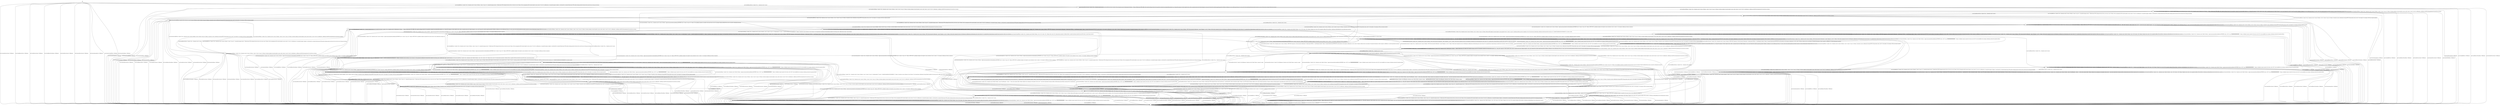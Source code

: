 digraph g {

	s0 [shape="circle" label="s0"];
	s1 [shape="circle" label="s1"];
	s2 [shape="circle" label="s2"];
	s3 [shape="circle" label="s3"];
	s4 [shape="circle" label="s4"];
	s5 [shape="circle" label="s5"];
	s6 [shape="circle" label="s6"];
	s7 [shape="circle" label="s7"];
	s8 [shape="circle" label="s8"];
	s9 [shape="circle" label="s9"];
	s10 [shape="circle" label="s10"];
	s11 [shape="circle" label="s11"];
	s12 [shape="circle" label="s12"];
	s13 [shape="circle" label="s13"];
	s14 [shape="circle" label="s14"];
	s15 [shape="circle" label="s15"];
	s16 [shape="circle" label="s16"];
	s17 [shape="circle" label="s17"];
	s18 [shape="circle" label="s18"];
	s19 [shape="circle" label="s19"];
	s20 [shape="circle" label="s20"];
	s21 [shape="circle" label="s21"];
	s22 [shape="circle" label="s22"];
	s23 [shape="circle" label="s23"];
	s24 [shape="circle" label="s24"];
	s25 [shape="circle" label="s25"];
	s26 [shape="circle" label="s26"];
	s27 [shape="circle" label="s27"];
	s28 [shape="circle" label="s28"];
	s29 [shape="circle" label="s29"];
	s30 [shape="circle" label="s30"];
	s31 [shape="circle" label="s31"];
	s32 [shape="circle" label="s32"];
	s33 [shape="circle" label="s33"];
	s34 [shape="circle" label="s34"];
	s0 -> s1 [label="user1|remote|DeviceControl / NoElement"];
	s0 -> s2 [label="user1|local|AddDevice / Symbol: CLS_0. Operation result: Success. Evidence: 'status':0,'msg':'ok''; '/group/dev/manage status:0'; 'Bidirectional UDP exchange between device_0 and user1_local'. Reason: Device management API returned explicit success status (0) with 'ok' confirmation at '/group/dev/manage' endpoint, corroborated by sustained bidirectional UDP packet exchange pattern between device and local user during provisioning."];
	s0 -> s1 [label="user1|local|RemoveDevice / NoElement"];
	s0 -> s1 [label="user1|local|DeviceControl / NoElement"];
	s0 -> s4 [label="user1|local|InviteToHome / Symbol: CLS_0. Operation result: Success. Evidence: 'status':0,'error':0,'msg':'ok'. Reason: Invitation endpoint returned explicit success codes (status:0, error:0) with 'ok' confirmation, confirming valid QR code generation for local device invitation."];
	s0 -> s1 [label="user1|local|RemoveFromHome / NoElement"];
	s0 -> s1 [label="user2|local|DeviceControl / NoElement"];
	s0 -> s1 [label="user2|remote|DeviceControl / NoElement"];
	s0 -> s1 [label="user2|remote|AcceptInvite / NoElement"];
	s0 -> s1 [label="user2|remote|ScanQRCode / NoElement"];
	s0 -> s1 [label="user2|remote|QuitHome / NoElement"];
	s1 -> s1 [label="user1|remote|DeviceControl / NoElement"];
	s1 -> s1 [label="user1|local|AddDevice / NoElement"];
	s1 -> s1 [label="user1|local|RemoveDevice / NoElement"];
	s1 -> s1 [label="user1|local|DeviceControl / NoElement"];
	s1 -> s1 [label="user1|local|InviteToHome / NoElement"];
	s1 -> s1 [label="user1|local|RemoveFromHome / NoElement"];
	s1 -> s1 [label="user2|local|DeviceControl / NoElement"];
	s1 -> s1 [label="user2|remote|DeviceControl / NoElement"];
	s1 -> s1 [label="user2|remote|AcceptInvite / NoElement"];
	s1 -> s1 [label="user2|remote|ScanQRCode / NoElement"];
	s1 -> s1 [label="user2|remote|QuitHome / NoElement"];
	s2 -> s2 [label="user1|remote|DeviceControl / Symbol: CLS_-1. Operation result: Success."];
	s2 -> s1 [label="user1|local|AddDevice / NoElement"];
	s2 -> s0 [label="user1|local|RemoveDevice / Symbol: CLS_-1. Operation result: Success."];
	s2 -> s2 [label="user1|local|DeviceControl / Symbol: CLS_0. Operation result: Undetermined. Evidence: ''. Reason: Bidirectional UDP traffic with 2-packet exchange observed, but payloads contained non-interpretable patterns (e.g., 'Abs_LenX' sequences) without explicit status codes or operation keywords. Header fragment 'user1_local' detected but lacked supporting payload validation. Ambiguous source addressing (device_0 vs user1_local) and encoded payloads prevented conclusive outcome determination despite bidirectional pattern."];
	s2 -> s3 [label="user1|local|InviteToHome / Symbol: CLS_0. Operation result: Success. Evidence: 'status':0,'error':0,'msg':'ok'. Reason: Invitation endpoint returned explicit success codes (status:0, error:0) with 'ok' confirmation, confirming valid QR code generation for local device invitation."];
	s2 -> s1 [label="user1|local|RemoveFromHome / NoElement"];
	s2 -> s1 [label="user2|local|DeviceControl / NoElement"];
	s2 -> s1 [label="user2|remote|DeviceControl / NoElement"];
	s2 -> s1 [label="user2|remote|AcceptInvite / NoElement"];
	s2 -> s1 [label="user2|remote|ScanQRCode / NoElement"];
	s2 -> s1 [label="user2|remote|QuitHome / NoElement"];
	s3 -> s3 [label="user1|remote|DeviceControl / Symbol: CLS_-1. Operation result: Success."];
	s3 -> s1 [label="user1|local|AddDevice / NoElement"];
	s3 -> s4 [label="user1|local|RemoveDevice / Symbol: CLS_-1. Operation result: Success."];
	s3 -> s3 [label="user1|local|DeviceControl / Symbol: CLS_0. Operation result: Undetermined. Evidence: ''. Reason: Bidirectional UDP traffic with 2-packet exchange observed, but payloads contained non-interpretable patterns (e.g., 'Abs_LenX' sequences) without explicit status codes or operation keywords. Header fragment 'user1_local' detected but lacked supporting payload validation. Ambiguous source addressing (device_0 vs user1_local) and encoded payloads prevented conclusive outcome determination despite bidirectional pattern."];
	s3 -> s3 [label="user1|local|InviteToHome / Symbol: CLS_0. Operation result: Success. Evidence: 'status':0,'error':0,'msg':'ok'. Reason: Invitation endpoint returned explicit success codes (status:0, error:0) with 'ok' confirmation, confirming valid QR code generation for local device invitation."];
	s3 -> s1 [label="user1|local|RemoveFromHome / NoElement"];
	s3 -> s1 [label="user2|local|DeviceControl / NoElement"];
	s3 -> s1 [label="user2|remote|DeviceControl / NoElement"];
	s3 -> s1 [label="user2|remote|AcceptInvite / NoElement"];
	s3 -> s5 [label="user2|remote|ScanQRCode / Symbol: CLS_0. Operation result: Success. Evidence: 'error':0,'status':0,'msg':'ok'. Reason: Consistent success confirmation through HTTP 200-equivalent status code (0) with explicit 'ok' message in QR scan response payload."];
	s3 -> s1 [label="user2|remote|QuitHome / NoElement"];
	s4 -> s1 [label="user1|remote|DeviceControl / NoElement"];
	s4 -> s3 [label="user1|local|AddDevice / Symbol: CLS_0. Operation result: Success. Evidence: 'status':0,'msg':'ok''; '/group/dev/manage status:0'; 'Bidirectional UDP exchange between device_0 and user1_local'. Reason: Device management API returned explicit success status (0) with 'ok' confirmation at '/group/dev/manage' endpoint, corroborated by sustained bidirectional UDP packet exchange pattern between device and local user during provisioning."];
	s4 -> s1 [label="user1|local|RemoveDevice / NoElement"];
	s4 -> s1 [label="user1|local|DeviceControl / NoElement"];
	s4 -> s4 [label="user1|local|InviteToHome / Symbol: CLS_0. Operation result: Success. Evidence: 'status':0,'error':0,'msg':'ok'. Reason: Invitation endpoint returned explicit success codes (status:0, error:0) with 'ok' confirmation, confirming valid QR code generation for local device invitation."];
	s4 -> s1 [label="user1|local|RemoveFromHome / NoElement"];
	s4 -> s1 [label="user2|local|DeviceControl / NoElement"];
	s4 -> s1 [label="user2|remote|DeviceControl / NoElement"];
	s4 -> s1 [label="user2|remote|AcceptInvite / NoElement"];
	s4 -> s10 [label="user2|remote|ScanQRCode / Symbol: CLS_0. Operation result: Success. Evidence: 'error':0,'status':0,'msg':'ok'. Reason: Consistent success confirmation through HTTP 200-equivalent status code (0) with explicit 'ok' message in QR scan response payload."];
	s4 -> s1 [label="user2|remote|QuitHome / NoElement"];
	s5 -> s5 [label="user1|remote|DeviceControl / Symbol: CLS_-1. Operation result: Success."];
	s5 -> s1 [label="user1|local|AddDevice / NoElement"];
	s5 -> s10 [label="user1|local|RemoveDevice / Symbol: CLS_-1. Operation result: Success."];
	s5 -> s5 [label="user1|local|DeviceControl / Symbol: CLS_0. Operation result: Undetermined. Evidence: ''. Reason: Bidirectional UDP traffic with 2-packet exchange observed, but payloads contained non-interpretable patterns (e.g., 'Abs_LenX' sequences) without explicit status codes or operation keywords. Header fragment 'user1_local' detected but lacked supporting payload validation. Ambiguous source addressing (device_0 vs user1_local) and encoded payloads prevented conclusive outcome determination despite bidirectional pattern."];
	s5 -> s34 [label="user1|local|InviteToHome / Symbol: CLS_0. Operation result: Success. Evidence: 'status':0,'error':0,'msg':'ok'. Reason: Invitation endpoint returned explicit success codes (status:0, error:0) with 'ok' confirmation, confirming valid QR code generation for local device invitation."];
	s5 -> s1 [label="user1|local|RemoveFromHome / NoElement"];
	s5 -> s1 [label="user2|local|DeviceControl / NoElement"];
	s5 -> s1 [label="user2|remote|DeviceControl / NoElement"];
	s5 -> s6 [label="user2|remote|AcceptInvite / Symbol: CLS_0. Operation result: Success. Evidence: '/appsync/group/member/invited/joinfamily|||||FPSPER{'error':0,'status':0,'msg':'ok'}'. Reason: HTTP POST to joinfamily endpoint with explicit success indicators (error:0, status:0, 'ok' message) confirming invitation acceptance."];
	s5 -> s5 [label="user2|remote|ScanQRCode / Symbol: CLS_0. Operation result: Success. Evidence: 'error':0,'status':0,'msg':'ok'. Reason: Consistent success confirmation through HTTP 200-equivalent status code (0) with explicit 'ok' message in QR scan response payload."];
	s5 -> s1 [label="user2|remote|QuitHome / NoElement"];
	s6 -> s6 [label="user1|remote|DeviceControl / Symbol: CLS_-1. Operation result: Success."];
	s6 -> s1 [label="user1|local|AddDevice / NoElement"];
	s6 -> s8 [label="user1|local|RemoveDevice / Symbol: CLS_-1. Operation result: Success."];
	s6 -> s6 [label="user1|local|DeviceControl / Symbol: CLS_0. Operation result: Undetermined. Evidence: ''. Reason: Bidirectional UDP traffic with 2-packet exchange observed, but payloads contained non-interpretable patterns (e.g., 'Abs_LenX' sequences) without explicit status codes or operation keywords. Header fragment 'user1_local' detected but lacked supporting payload validation. Ambiguous source addressing (device_0 vs user1_local) and encoded payloads prevented conclusive outcome determination despite bidirectional pattern."];
	s6 -> s7 [label="user1|local|InviteToHome / Symbol: CLS_1. Operation result: Success. Evidence: 'error':0,'status':0,'msg':'ok'; 'familymember':[{'userid':'112dae9018cdebd9cc0614003ebfd219'}'. Reason: Consistent success indicators (error:0/status:0) with operational confirmation through family member list showing user2's added status (type:1) post-invitation."];
	s6 -> s14 [label="user1|local|RemoveFromHome / Symbol: CLS_0. Operation result: Success. Evidence: 'error':0,'status':0,'msg':'ok'. Reason: Removal API endpoint returned explicit success payload (error:0, status:0, msg:'ok') confirming deletion protocol compliance. Note: Post-execution membership verification detected persistent target user (112dae9018cdebd9cc0614003ebfd219) in system records."];
	s6 -> s6 [label="user2|local|DeviceControl / Symbol: CLS_0. Operation result: Success. Evidence: 'HTTP POST responses to /device/control/v2/sdkcontrol'; 'bidirectional UDP flow'; 'event:Response header'. Reason: Sustained bidirectional HTTP/UDP control patterns with response confirmation (no error codes). Minority evidence shows one instance of command termination without response, insufficient to override operational continuity."];
	s6 -> s6 [label="user2|remote|DeviceControl / Symbol: CLS_1. Operation result: Success. Evidence: 'POST /device/control/v2/sdkcontrol'; 'name':'Response'; 'pwr:0/1'. Reason: Valid control command structure with Response confirmation and alternating power state values (0/1) in payload data, demonstrating successful state transitions without error indicators."];
	s6 -> s1 [label="user2|remote|AcceptInvite / NoElement"];
	s6 -> s6 [label="user2|remote|ScanQRCode / Symbol: CLS_1. Operation result: Failed. Evidence: 'error':-2010,'status':-2010. Reason: Negative error code -2010 in payload confirms QR scan failure, indicating invalid/malformed code authentication rejection."];
	s6 -> s20 [label="user2|remote|QuitHome / Symbol: CLS_1. Operation result: Success. Evidence: '/appsync/group/member/quitfamily|||||FPSPER{'error':0,'status':0,'msg':'ok'}'. Reason: Core quitfamily operation succeeded with status:0/error:0 and 'ok' message, though unrelated device errors occurred in subsequent processes."];
	s7 -> s7 [label="user1|remote|DeviceControl / Symbol: CLS_-1. Operation result: Success."];
	s7 -> s1 [label="user1|local|AddDevice / NoElement"];
	s7 -> s9 [label="user1|local|RemoveDevice / Symbol: CLS_-1. Operation result: Success."];
	s7 -> s7 [label="user1|local|DeviceControl / Symbol: CLS_0. Operation result: Undetermined. Evidence: ''. Reason: Bidirectional UDP traffic with 2-packet exchange observed, but payloads contained non-interpretable patterns (e.g., 'Abs_LenX' sequences) without explicit status codes or operation keywords. Header fragment 'user1_local' detected but lacked supporting payload validation. Ambiguous source addressing (device_0 vs user1_local) and encoded payloads prevented conclusive outcome determination despite bidirectional pattern."];
	s7 -> s7 [label="user1|local|InviteToHome / Symbol: CLS_1. Operation result: Success. Evidence: 'error':0,'status':0,'msg':'ok'; 'familymember':[{'userid':'112dae9018cdebd9cc0614003ebfd219'}'. Reason: Consistent success indicators (error:0/status:0) with operational confirmation through family member list showing user2's added status (type:1) post-invitation."];
	s7 -> s13 [label="user1|local|RemoveFromHome / Symbol: CLS_0. Operation result: Success. Evidence: 'error':0,'status':0,'msg':'ok'. Reason: Removal API endpoint returned explicit success payload (error:0, status:0, msg:'ok') confirming deletion protocol compliance. Note: Post-execution membership verification detected persistent target user (112dae9018cdebd9cc0614003ebfd219) in system records."];
	s7 -> s7 [label="user2|local|DeviceControl / Symbol: CLS_0. Operation result: Success. Evidence: 'HTTP POST responses to /device/control/v2/sdkcontrol'; 'bidirectional UDP flow'; 'event:Response header'. Reason: Sustained bidirectional HTTP/UDP control patterns with response confirmation (no error codes). Minority evidence shows one instance of command termination without response, insufficient to override operational continuity."];
	s7 -> s7 [label="user2|remote|DeviceControl / Symbol: CLS_1. Operation result: Success. Evidence: 'POST /device/control/v2/sdkcontrol'; 'name':'Response'; 'pwr:0/1'. Reason: Valid control command structure with Response confirmation and alternating power state values (0/1) in payload data, demonstrating successful state transitions without error indicators."];
	s7 -> s1 [label="user2|remote|AcceptInvite / NoElement"];
	s7 -> s7 [label="user2|remote|ScanQRCode / Symbol: CLS_2. Operation result: Failed. Evidence: 'error':-2011,'status':-2011. Reason: Error code -2011 demonstrates parameter validation failure, typically indicating expired/overused QR codes in smart home protocols."];
	s7 -> s3 [label="user2|remote|QuitHome / Symbol: CLS_1. Operation result: Success. Evidence: '/appsync/group/member/quitfamily|||||FPSPER{'error':0,'status':0,'msg':'ok'}'. Reason: Core quitfamily operation succeeded with status:0/error:0 and 'ok' message, though unrelated device errors occurred in subsequent processes."];
	s8 -> s1 [label="user1|remote|DeviceControl / NoElement"];
	s8 -> s6 [label="user1|local|AddDevice / Symbol: CLS_0. Operation result: Success. Evidence: 'status':0,'msg':'ok''; '/group/dev/manage status:0'; 'Bidirectional UDP exchange between device_0 and user1_local'. Reason: Device management API returned explicit success status (0) with 'ok' confirmation at '/group/dev/manage' endpoint, corroborated by sustained bidirectional UDP packet exchange pattern between device and local user during provisioning."];
	s8 -> s1 [label="user1|local|RemoveDevice / NoElement"];
	s8 -> s1 [label="user1|local|DeviceControl / NoElement"];
	s8 -> s9 [label="user1|local|InviteToHome / Symbol: CLS_1. Operation result: Success. Evidence: 'error':0,'status':0,'msg':'ok'; 'familymember':[{'userid':'112dae9018cdebd9cc0614003ebfd219'}'. Reason: Consistent success indicators (error:0/status:0) with operational confirmation through family member list showing user2's added status (type:1) post-invitation."];
	s8 -> s16 [label="user1|local|RemoveFromHome / Symbol: CLS_0. Operation result: Success. Evidence: 'error':0,'status':0,'msg':'ok'. Reason: Removal API endpoint returned explicit success payload (error:0, status:0, msg:'ok') confirming deletion protocol compliance. Note: Post-execution membership verification detected persistent target user (112dae9018cdebd9cc0614003ebfd219) in system records."];
	s8 -> s1 [label="user2|local|DeviceControl / NoElement"];
	s8 -> s1 [label="user2|remote|DeviceControl / NoElement"];
	s8 -> s1 [label="user2|remote|AcceptInvite / NoElement"];
	s8 -> s8 [label="user2|remote|ScanQRCode / Symbol: CLS_1. Operation result: Failed. Evidence: 'error':-2010,'status':-2010. Reason: Negative error code -2010 in payload confirms QR scan failure, indicating invalid/malformed code authentication rejection."];
	s8 -> s25 [label="user2|remote|QuitHome / Symbol: CLS_0. Operation result: Success. Evidence: '/appsync/group/member/quitfamily|||||FPSPER{'error':0,'status':0,'msg':'ok'}'. Reason: HTTP POST to quitfamily endpoint responded with status:0/error:0 and confirmation message 'ok'."];
	s9 -> s1 [label="user1|remote|DeviceControl / NoElement"];
	s9 -> s7 [label="user1|local|AddDevice / Symbol: CLS_0. Operation result: Success. Evidence: 'status':0,'msg':'ok''; '/group/dev/manage status:0'; 'Bidirectional UDP exchange between device_0 and user1_local'. Reason: Device management API returned explicit success status (0) with 'ok' confirmation at '/group/dev/manage' endpoint, corroborated by sustained bidirectional UDP packet exchange pattern between device and local user during provisioning."];
	s9 -> s1 [label="user1|local|RemoveDevice / NoElement"];
	s9 -> s1 [label="user1|local|DeviceControl / NoElement"];
	s9 -> s9 [label="user1|local|InviteToHome / Symbol: CLS_1. Operation result: Success. Evidence: 'error':0,'status':0,'msg':'ok'; 'familymember':[{'userid':'112dae9018cdebd9cc0614003ebfd219'}'. Reason: Consistent success indicators (error:0/status:0) with operational confirmation through family member list showing user2's added status (type:1) post-invitation."];
	s9 -> s11 [label="user1|local|RemoveFromHome / Symbol: CLS_0. Operation result: Success. Evidence: 'error':0,'status':0,'msg':'ok'. Reason: Removal API endpoint returned explicit success payload (error:0, status:0, msg:'ok') confirming deletion protocol compliance. Note: Post-execution membership verification detected persistent target user (112dae9018cdebd9cc0614003ebfd219) in system records."];
	s9 -> s1 [label="user2|local|DeviceControl / NoElement"];
	s9 -> s1 [label="user2|remote|DeviceControl / NoElement"];
	s9 -> s1 [label="user2|remote|AcceptInvite / NoElement"];
	s9 -> s9 [label="user2|remote|ScanQRCode / Symbol: CLS_2. Operation result: Failed. Evidence: 'error':-2011,'status':-2011. Reason: Error code -2011 demonstrates parameter validation failure, typically indicating expired/overused QR codes in smart home protocols."];
	s9 -> s4 [label="user2|remote|QuitHome / Symbol: CLS_0. Operation result: Success. Evidence: '/appsync/group/member/quitfamily|||||FPSPER{'error':0,'status':0,'msg':'ok'}'. Reason: HTTP POST to quitfamily endpoint responded with status:0/error:0 and confirmation message 'ok'."];
	s10 -> s1 [label="user1|remote|DeviceControl / NoElement"];
	s10 -> s5 [label="user1|local|AddDevice / Symbol: CLS_0. Operation result: Success. Evidence: 'status':0,'msg':'ok''; '/group/dev/manage status:0'; 'Bidirectional UDP exchange between device_0 and user1_local'. Reason: Device management API returned explicit success status (0) with 'ok' confirmation at '/group/dev/manage' endpoint, corroborated by sustained bidirectional UDP packet exchange pattern between device and local user during provisioning."];
	s10 -> s1 [label="user1|local|RemoveDevice / NoElement"];
	s10 -> s1 [label="user1|local|DeviceControl / NoElement"];
	s10 -> s33 [label="user1|local|InviteToHome / Symbol: CLS_0. Operation result: Success. Evidence: 'status':0,'error':0,'msg':'ok'. Reason: Invitation endpoint returned explicit success codes (status:0, error:0) with 'ok' confirmation, confirming valid QR code generation for local device invitation."];
	s10 -> s1 [label="user1|local|RemoveFromHome / NoElement"];
	s10 -> s1 [label="user2|local|DeviceControl / NoElement"];
	s10 -> s1 [label="user2|remote|DeviceControl / NoElement"];
	s10 -> s8 [label="user2|remote|AcceptInvite / Symbol: CLS_0. Operation result: Success. Evidence: '/appsync/group/member/invited/joinfamily|||||FPSPER{'error':0,'status':0,'msg':'ok'}'. Reason: HTTP POST to joinfamily endpoint with explicit success indicators (error:0, status:0, 'ok' message) confirming invitation acceptance."];
	s10 -> s10 [label="user2|remote|ScanQRCode / Symbol: CLS_0. Operation result: Success. Evidence: 'error':0,'status':0,'msg':'ok'. Reason: Consistent success confirmation through HTTP 200-equivalent status code (0) with explicit 'ok' message in QR scan response payload."];
	s10 -> s1 [label="user2|remote|QuitHome / NoElement"];
	s11 -> s1 [label="user1|remote|DeviceControl / NoElement"];
	s11 -> s12 [label="user1|local|AddDevice / Symbol: CLS_0. Operation result: Success. Evidence: 'status':0,'msg':'ok''; '/group/dev/manage status:0'; 'Bidirectional UDP exchange between device_0 and user1_local'. Reason: Device management API returned explicit success status (0) with 'ok' confirmation at '/group/dev/manage' endpoint, corroborated by sustained bidirectional UDP packet exchange pattern between device and local user during provisioning."];
	s11 -> s1 [label="user1|local|RemoveDevice / NoElement"];
	s11 -> s1 [label="user1|local|DeviceControl / NoElement"];
	s11 -> s11 [label="user1|local|InviteToHome / Symbol: CLS_0. Operation result: Success. Evidence: 'status':0,'error':0,'msg':'ok'. Reason: Invitation endpoint returned explicit success codes (status:0, error:0) with 'ok' confirmation, confirming valid QR code generation for local device invitation."];
	s11 -> s1 [label="user1|local|RemoveFromHome / NoElement"];
	s11 -> s1 [label="user2|local|DeviceControl / NoElement"];
	s11 -> s1 [label="user2|remote|DeviceControl / NoElement"];
	s11 -> s1 [label="user2|remote|AcceptInvite / NoElement"];
	s11 -> s19 [label="user2|remote|ScanQRCode / Symbol: CLS_0. Operation result: Success. Evidence: 'error':0,'status':0,'msg':'ok'. Reason: Consistent success confirmation through HTTP 200-equivalent status code (0) with explicit 'ok' message in QR scan response payload."];
	s11 -> s11 [label="user2|remote|QuitHome / Symbol: CLS_5. Operation result: Failed. Evidence: '/appsync/group/member/quitfamily|||||FPSPER{'status':-30107,'msg':'������������'}'. Reason: Quitfamily request rejected with status code -30107 and unreadable error message, indicating system-level operation failure."];
	s12 -> s12 [label="user1|remote|DeviceControl / Symbol: CLS_-1. Operation result: Success."];
	s12 -> s1 [label="user1|local|AddDevice / NoElement"];
	s12 -> s11 [label="user1|local|RemoveDevice / Symbol: CLS_-1. Operation result: Success."];
	s12 -> s12 [label="user1|local|DeviceControl / Symbol: CLS_0. Operation result: Undetermined. Evidence: ''. Reason: Bidirectional UDP traffic with 2-packet exchange observed, but payloads contained non-interpretable patterns (e.g., 'Abs_LenX' sequences) without explicit status codes or operation keywords. Header fragment 'user1_local' detected but lacked supporting payload validation. Ambiguous source addressing (device_0 vs user1_local) and encoded payloads prevented conclusive outcome determination despite bidirectional pattern."];
	s12 -> s12 [label="user1|local|InviteToHome / Symbol: CLS_0. Operation result: Success. Evidence: 'status':0,'error':0,'msg':'ok'. Reason: Invitation endpoint returned explicit success codes (status:0, error:0) with 'ok' confirmation, confirming valid QR code generation for local device invitation."];
	s12 -> s1 [label="user1|local|RemoveFromHome / NoElement"];
	s12 -> s1 [label="user2|local|DeviceControl / NoElement"];
	s12 -> s1 [label="user2|remote|DeviceControl / NoElement"];
	s12 -> s1 [label="user2|remote|AcceptInvite / NoElement"];
	s12 -> s17 [label="user2|remote|ScanQRCode / Symbol: CLS_0. Operation result: Success. Evidence: 'error':0,'status':0,'msg':'ok'. Reason: Consistent success confirmation through HTTP 200-equivalent status code (0) with explicit 'ok' message in QR scan response payload."];
	s12 -> s12 [label="user2|remote|QuitHome / Symbol: CLS_5. Operation result: Failed. Evidence: '/appsync/group/member/quitfamily|||||FPSPER{'status':-30107,'msg':'������������'}'. Reason: Quitfamily request rejected with status code -30107 and unreadable error message, indicating system-level operation failure."];
	s13 -> s13 [label="user1|remote|DeviceControl / Symbol: CLS_-1. Operation result: Success."];
	s13 -> s1 [label="user1|local|AddDevice / NoElement"];
	s13 -> s26 [label="user1|local|RemoveDevice / Symbol: CLS_-1. Operation result: Success."];
	s13 -> s13 [label="user1|local|DeviceControl / Symbol: CLS_0. Operation result: Undetermined. Evidence: ''. Reason: Bidirectional UDP traffic with 2-packet exchange observed, but payloads contained non-interpretable patterns (e.g., 'Abs_LenX' sequences) without explicit status codes or operation keywords. Header fragment 'user1_local' detected but lacked supporting payload validation. Ambiguous source addressing (device_0 vs user1_local) and encoded payloads prevented conclusive outcome determination despite bidirectional pattern."];
	s13 -> s13 [label="user1|local|InviteToHome / Symbol: CLS_0. Operation result: Success. Evidence: 'status':0,'error':0,'msg':'ok'. Reason: Invitation endpoint returned explicit success codes (status:0, error:0) with 'ok' confirmation, confirming valid QR code generation for local device invitation."];
	s13 -> s1 [label="user1|local|RemoveFromHome / NoElement"];
	s13 -> s13 [label="user2|local|DeviceControl / Symbol: CLS_0. Operation result: Success. Evidence: 'HTTP POST responses to /device/control/v2/sdkcontrol'; 'bidirectional UDP flow'; 'event:Response header'. Reason: Sustained bidirectional HTTP/UDP control patterns with response confirmation (no error codes). Minority evidence shows one instance of command termination without response, insufficient to override operational continuity."];
	s13 -> s13 [label="user2|remote|DeviceControl / Symbol: CLS_1. Operation result: Success. Evidence: 'POST /device/control/v2/sdkcontrol'; 'name':'Response'; 'pwr:0/1'. Reason: Valid control command structure with Response confirmation and alternating power state values (0/1) in payload data, demonstrating successful state transitions without error indicators."];
	s13 -> s1 [label="user2|remote|AcceptInvite / NoElement"];
	s13 -> s18 [label="user2|remote|ScanQRCode / Symbol: CLS_0. Operation result: Success. Evidence: 'error':0,'status':0,'msg':'ok'. Reason: Consistent success confirmation through HTTP 200-equivalent status code (0) with explicit 'ok' message in QR scan response payload."];
	s13 -> s13 [label="user2|remote|QuitHome / Symbol: CLS_5. Operation result: Failed. Evidence: '/appsync/group/member/quitfamily|||||FPSPER{'status':-30107,'msg':'������������'}'. Reason: Quitfamily request rejected with status code -30107 and unreadable error message, indicating system-level operation failure."];
	s14 -> s14 [label="user1|remote|DeviceControl / Symbol: CLS_-1. Operation result: Success."];
	s14 -> s1 [label="user1|local|AddDevice / NoElement"];
	s14 -> s15 [label="user1|local|RemoveDevice / Symbol: CLS_-1. Operation result: Success."];
	s14 -> s14 [label="user1|local|DeviceControl / Symbol: CLS_0. Operation result: Undetermined. Evidence: ''. Reason: Bidirectional UDP traffic with 2-packet exchange observed, but payloads contained non-interpretable patterns (e.g., 'Abs_LenX' sequences) without explicit status codes or operation keywords. Header fragment 'user1_local' detected but lacked supporting payload validation. Ambiguous source addressing (device_0 vs user1_local) and encoded payloads prevented conclusive outcome determination despite bidirectional pattern."];
	s14 -> s13 [label="user1|local|InviteToHome / Symbol: CLS_0. Operation result: Success. Evidence: 'status':0,'error':0,'msg':'ok'. Reason: Invitation endpoint returned explicit success codes (status:0, error:0) with 'ok' confirmation, confirming valid QR code generation for local device invitation."];
	s14 -> s1 [label="user1|local|RemoveFromHome / NoElement"];
	s14 -> s14 [label="user2|local|DeviceControl / Symbol: CLS_0. Operation result: Success. Evidence: 'HTTP POST responses to /device/control/v2/sdkcontrol'; 'bidirectional UDP flow'; 'event:Response header'. Reason: Sustained bidirectional HTTP/UDP control patterns with response confirmation (no error codes). Minority evidence shows one instance of command termination without response, insufficient to override operational continuity."];
	s14 -> s14 [label="user2|remote|DeviceControl / Symbol: CLS_1. Operation result: Success. Evidence: 'POST /device/control/v2/sdkcontrol'; 'name':'Response'; 'pwr:0/1'. Reason: Valid control command structure with Response confirmation and alternating power state values (0/1) in payload data, demonstrating successful state transitions without error indicators."];
	s14 -> s1 [label="user2|remote|AcceptInvite / NoElement"];
	s14 -> s14 [label="user2|remote|ScanQRCode / Symbol: CLS_1. Operation result: Failed. Evidence: 'error':-2010,'status':-2010. Reason: Negative error code -2010 in payload confirms QR scan failure, indicating invalid/malformed code authentication rejection."];
	s14 -> s14 [label="user2|remote|QuitHome / Symbol: CLS_5. Operation result: Failed. Evidence: '/appsync/group/member/quitfamily|||||FPSPER{'status':-30107,'msg':'������������'}'. Reason: Quitfamily request rejected with status code -30107 and unreadable error message, indicating system-level operation failure."];
	s15 -> s1 [label="user1|remote|DeviceControl / NoElement"];
	s15 -> s21 [label="user1|local|AddDevice / Symbol: CLS_0. Operation result: Success. Evidence: 'status':0,'msg':'ok''; '/group/dev/manage status:0'; 'Bidirectional UDP exchange between device_0 and user1_local'. Reason: Device management API returned explicit success status (0) with 'ok' confirmation at '/group/dev/manage' endpoint, corroborated by sustained bidirectional UDP packet exchange pattern between device and local user during provisioning."];
	s15 -> s1 [label="user1|local|RemoveDevice / NoElement"];
	s15 -> s1 [label="user1|local|DeviceControl / NoElement"];
	s15 -> s26 [label="user1|local|InviteToHome / Symbol: CLS_0. Operation result: Success. Evidence: 'status':0,'error':0,'msg':'ok'. Reason: Invitation endpoint returned explicit success codes (status:0, error:0) with 'ok' confirmation, confirming valid QR code generation for local device invitation."];
	s15 -> s1 [label="user1|local|RemoveFromHome / NoElement"];
	s15 -> s15 [label="user2|local|DeviceControl / Symbol: CLS_NoResponse. Operation result: Failed. Reason: response is empty"];
	s15 -> s15 [label="user2|remote|DeviceControl / Symbol: CLS_NoResponse. Operation result: Failed. Reason: response is empty"];
	s15 -> s1 [label="user2|remote|AcceptInvite / NoElement"];
	s15 -> s15 [label="user2|remote|ScanQRCode / Symbol: CLS_1. Operation result: Failed. Evidence: 'error':-2010,'status':-2010. Reason: Negative error code -2010 in payload confirms QR scan failure, indicating invalid/malformed code authentication rejection."];
	s15 -> s15 [label="user2|remote|QuitHome / Symbol: CLS_5. Operation result: Failed. Evidence: '/appsync/group/member/quitfamily|||||FPSPER{'status':-30107,'msg':'������������'}'. Reason: Quitfamily request rejected with status code -30107 and unreadable error message, indicating system-level operation failure."];
	s16 -> s1 [label="user1|remote|DeviceControl / NoElement"];
	s16 -> s24 [label="user1|local|AddDevice / Symbol: CLS_0. Operation result: Success. Evidence: 'status':0,'msg':'ok''; '/group/dev/manage status:0'; 'Bidirectional UDP exchange between device_0 and user1_local'. Reason: Device management API returned explicit success status (0) with 'ok' confirmation at '/group/dev/manage' endpoint, corroborated by sustained bidirectional UDP packet exchange pattern between device and local user during provisioning."];
	s16 -> s1 [label="user1|local|RemoveDevice / NoElement"];
	s16 -> s1 [label="user1|local|DeviceControl / NoElement"];
	s16 -> s11 [label="user1|local|InviteToHome / Symbol: CLS_0. Operation result: Success. Evidence: 'status':0,'error':0,'msg':'ok'. Reason: Invitation endpoint returned explicit success codes (status:0, error:0) with 'ok' confirmation, confirming valid QR code generation for local device invitation."];
	s16 -> s1 [label="user1|local|RemoveFromHome / NoElement"];
	s16 -> s1 [label="user2|local|DeviceControl / NoElement"];
	s16 -> s1 [label="user2|remote|DeviceControl / NoElement"];
	s16 -> s1 [label="user2|remote|AcceptInvite / NoElement"];
	s16 -> s16 [label="user2|remote|ScanQRCode / Symbol: CLS_1. Operation result: Failed. Evidence: 'error':-2010,'status':-2010. Reason: Negative error code -2010 in payload confirms QR scan failure, indicating invalid/malformed code authentication rejection."];
	s16 -> s16 [label="user2|remote|QuitHome / Symbol: CLS_5. Operation result: Failed. Evidence: '/appsync/group/member/quitfamily|||||FPSPER{'status':-30107,'msg':'������������'}'. Reason: Quitfamily request rejected with status code -30107 and unreadable error message, indicating system-level operation failure."];
	s17 -> s17 [label="user1|remote|DeviceControl / Symbol: CLS_-1. Operation result: Success."];
	s17 -> s1 [label="user1|local|AddDevice / NoElement"];
	s17 -> s19 [label="user1|local|RemoveDevice / Symbol: CLS_-1. Operation result: Success."];
	s17 -> s17 [label="user1|local|DeviceControl / Symbol: CLS_0. Operation result: Undetermined. Evidence: ''. Reason: Bidirectional UDP traffic with 2-packet exchange observed, but payloads contained non-interpretable patterns (e.g., 'Abs_LenX' sequences) without explicit status codes or operation keywords. Header fragment 'user1_local' detected but lacked supporting payload validation. Ambiguous source addressing (device_0 vs user1_local) and encoded payloads prevented conclusive outcome determination despite bidirectional pattern."];
	s17 -> s28 [label="user1|local|InviteToHome / Symbol: CLS_0. Operation result: Success. Evidence: 'status':0,'error':0,'msg':'ok'. Reason: Invitation endpoint returned explicit success codes (status:0, error:0) with 'ok' confirmation, confirming valid QR code generation for local device invitation."];
	s17 -> s1 [label="user1|local|RemoveFromHome / NoElement"];
	s17 -> s1 [label="user2|local|DeviceControl / NoElement"];
	s17 -> s1 [label="user2|remote|DeviceControl / NoElement"];
	s17 -> s6 [label="user2|remote|AcceptInvite / Symbol: CLS_0. Operation result: Success. Evidence: '/appsync/group/member/invited/joinfamily|||||FPSPER{'error':0,'status':0,'msg':'ok'}'. Reason: HTTP POST to joinfamily endpoint with explicit success indicators (error:0, status:0, 'ok' message) confirming invitation acceptance."];
	s17 -> s17 [label="user2|remote|ScanQRCode / Symbol: CLS_0. Operation result: Success. Evidence: 'error':0,'status':0,'msg':'ok'. Reason: Consistent success confirmation through HTTP 200-equivalent status code (0) with explicit 'ok' message in QR scan response payload."];
	s17 -> s12 [label="user2|remote|QuitHome / Symbol: CLS_5. Operation result: Failed. Evidence: '/appsync/group/member/quitfamily|||||FPSPER{'status':-30107,'msg':'������������'}'. Reason: Quitfamily request rejected with status code -30107 and unreadable error message, indicating system-level operation failure."];
	s18 -> s18 [label="user1|remote|DeviceControl / Symbol: CLS_-1. Operation result: Success."];
	s18 -> s1 [label="user1|local|AddDevice / NoElement"];
	s18 -> s27 [label="user1|local|RemoveDevice / Symbol: CLS_-1. Operation result: Success."];
	s18 -> s18 [label="user1|local|DeviceControl / Symbol: CLS_0. Operation result: Undetermined. Evidence: ''. Reason: Bidirectional UDP traffic with 2-packet exchange observed, but payloads contained non-interpretable patterns (e.g., 'Abs_LenX' sequences) without explicit status codes or operation keywords. Header fragment 'user1_local' detected but lacked supporting payload validation. Ambiguous source addressing (device_0 vs user1_local) and encoded payloads prevented conclusive outcome determination despite bidirectional pattern."];
	s18 -> s30 [label="user1|local|InviteToHome / Symbol: CLS_0. Operation result: Success. Evidence: 'status':0,'error':0,'msg':'ok'. Reason: Invitation endpoint returned explicit success codes (status:0, error:0) with 'ok' confirmation, confirming valid QR code generation for local device invitation."];
	s18 -> s1 [label="user1|local|RemoveFromHome / NoElement"];
	s18 -> s13 [label="user2|local|DeviceControl / Symbol: CLS_0. Operation result: Success. Evidence: 'HTTP POST responses to /device/control/v2/sdkcontrol'; 'bidirectional UDP flow'; 'event:Response header'. Reason: Sustained bidirectional HTTP/UDP control patterns with response confirmation (no error codes). Minority evidence shows one instance of command termination without response, insufficient to override operational continuity."];
	s18 -> s13 [label="user2|remote|DeviceControl / Symbol: CLS_1. Operation result: Success. Evidence: 'POST /device/control/v2/sdkcontrol'; 'name':'Response'; 'pwr:0/1'. Reason: Valid control command structure with Response confirmation and alternating power state values (0/1) in payload data, demonstrating successful state transitions without error indicators."];
	s18 -> s6 [label="user2|remote|AcceptInvite / Symbol: CLS_0. Operation result: Success. Evidence: '/appsync/group/member/invited/joinfamily|||||FPSPER{'error':0,'status':0,'msg':'ok'}'. Reason: HTTP POST to joinfamily endpoint with explicit success indicators (error:0, status:0, 'ok' message) confirming invitation acceptance."];
	s18 -> s18 [label="user2|remote|ScanQRCode / Symbol: CLS_0. Operation result: Success. Evidence: 'error':0,'status':0,'msg':'ok'. Reason: Consistent success confirmation through HTTP 200-equivalent status code (0) with explicit 'ok' message in QR scan response payload."];
	s18 -> s13 [label="user2|remote|QuitHome / Symbol: CLS_5. Operation result: Failed. Evidence: '/appsync/group/member/quitfamily|||||FPSPER{'status':-30107,'msg':'������������'}'. Reason: Quitfamily request rejected with status code -30107 and unreadable error message, indicating system-level operation failure."];
	s19 -> s1 [label="user1|remote|DeviceControl / NoElement"];
	s19 -> s17 [label="user1|local|AddDevice / Symbol: CLS_0. Operation result: Success. Evidence: 'status':0,'msg':'ok''; '/group/dev/manage status:0'; 'Bidirectional UDP exchange between device_0 and user1_local'. Reason: Device management API returned explicit success status (0) with 'ok' confirmation at '/group/dev/manage' endpoint, corroborated by sustained bidirectional UDP packet exchange pattern between device and local user during provisioning."];
	s19 -> s1 [label="user1|local|RemoveDevice / NoElement"];
	s19 -> s1 [label="user1|local|DeviceControl / NoElement"];
	s19 -> s29 [label="user1|local|InviteToHome / Symbol: CLS_0. Operation result: Success. Evidence: 'status':0,'error':0,'msg':'ok'. Reason: Invitation endpoint returned explicit success codes (status:0, error:0) with 'ok' confirmation, confirming valid QR code generation for local device invitation."];
	s19 -> s1 [label="user1|local|RemoveFromHome / NoElement"];
	s19 -> s1 [label="user2|local|DeviceControl / NoElement"];
	s19 -> s1 [label="user2|remote|DeviceControl / NoElement"];
	s19 -> s8 [label="user2|remote|AcceptInvite / Symbol: CLS_0. Operation result: Success. Evidence: '/appsync/group/member/invited/joinfamily|||||FPSPER{'error':0,'status':0,'msg':'ok'}'. Reason: HTTP POST to joinfamily endpoint with explicit success indicators (error:0, status:0, 'ok' message) confirming invitation acceptance."];
	s19 -> s19 [label="user2|remote|ScanQRCode / Symbol: CLS_0. Operation result: Success. Evidence: 'error':0,'status':0,'msg':'ok'. Reason: Consistent success confirmation through HTTP 200-equivalent status code (0) with explicit 'ok' message in QR scan response payload."];
	s19 -> s11 [label="user2|remote|QuitHome / Symbol: CLS_5. Operation result: Failed. Evidence: '/appsync/group/member/quitfamily|||||FPSPER{'status':-30107,'msg':'������������'}'. Reason: Quitfamily request rejected with status code -30107 and unreadable error message, indicating system-level operation failure."];
	s20 -> s20 [label="user1|remote|DeviceControl / Symbol: CLS_-1. Operation result: Success."];
	s20 -> s1 [label="user1|local|AddDevice / NoElement"];
	s20 -> s25 [label="user1|local|RemoveDevice / Symbol: CLS_-1. Operation result: Success."];
	s20 -> s20 [label="user1|local|DeviceControl / Symbol: CLS_0. Operation result: Undetermined. Evidence: ''. Reason: Bidirectional UDP traffic with 2-packet exchange observed, but payloads contained non-interpretable patterns (e.g., 'Abs_LenX' sequences) without explicit status codes or operation keywords. Header fragment 'user1_local' detected but lacked supporting payload validation. Ambiguous source addressing (device_0 vs user1_local) and encoded payloads prevented conclusive outcome determination despite bidirectional pattern."];
	s20 -> s3 [label="user1|local|InviteToHome / Symbol: CLS_0. Operation result: Success. Evidence: 'status':0,'error':0,'msg':'ok'. Reason: Invitation endpoint returned explicit success codes (status:0, error:0) with 'ok' confirmation, confirming valid QR code generation for local device invitation."];
	s20 -> s1 [label="user1|local|RemoveFromHome / NoElement"];
	s20 -> s1 [label="user2|local|DeviceControl / NoElement"];
	s20 -> s1 [label="user2|remote|DeviceControl / NoElement"];
	s20 -> s1 [label="user2|remote|AcceptInvite / NoElement"];
	s20 -> s20 [label="user2|remote|ScanQRCode / Symbol: CLS_1. Operation result: Failed. Evidence: 'error':-2010,'status':-2010. Reason: Negative error code -2010 in payload confirms QR scan failure, indicating invalid/malformed code authentication rejection."];
	s20 -> s1 [label="user2|remote|QuitHome / NoElement"];
	s21 -> s21 [label="user1|remote|DeviceControl / Symbol: CLS_-1. Operation result: Success."];
	s21 -> s1 [label="user1|local|AddDevice / NoElement"];
	s21 -> s15 [label="user1|local|RemoveDevice / Symbol: CLS_-1. Operation result: Success."];
	s21 -> s21 [label="user1|local|DeviceControl / Symbol: CLS_0. Operation result: Undetermined. Evidence: ''. Reason: Bidirectional UDP traffic with 2-packet exchange observed, but payloads contained non-interpretable patterns (e.g., 'Abs_LenX' sequences) without explicit status codes or operation keywords. Header fragment 'user1_local' detected but lacked supporting payload validation. Ambiguous source addressing (device_0 vs user1_local) and encoded payloads prevented conclusive outcome determination despite bidirectional pattern."];
	s21 -> s22 [label="user1|local|InviteToHome / Symbol: CLS_0. Operation result: Success. Evidence: 'status':0,'error':0,'msg':'ok'. Reason: Invitation endpoint returned explicit success codes (status:0, error:0) with 'ok' confirmation, confirming valid QR code generation for local device invitation."];
	s21 -> s1 [label="user1|local|RemoveFromHome / NoElement"];
	s21 -> s21 [label="user2|local|DeviceControl / Symbol: CLS_5. Operation result: Success. Evidence: 'bidirectional UDP exchange between user2_local-device_0'; 'operational flow without termination signals'. Reason: Local UDP packet exchange confirms active control channel maintenance. Minority evidence of limited packet volume/obfuscation noted but does not contradict success determination."];
	s21 -> s21 [label="user2|remote|DeviceControl / Symbol: CLS_3. Operation result: Failed. Evidence: 'name':'ErrorResponse'; 'status':-7; 'device reset, please rebind'. Reason: Explicit error namespace with negative status code (-7) and reset requirement message confirms authentication/control failure requiring device reinitialization."];
	s21 -> s1 [label="user2|remote|AcceptInvite / NoElement"];
	s21 -> s21 [label="user2|remote|ScanQRCode / Symbol: CLS_1. Operation result: Failed. Evidence: 'error':-2010,'status':-2010. Reason: Negative error code -2010 in payload confirms QR scan failure, indicating invalid/malformed code authentication rejection."];
	s21 -> s21 [label="user2|remote|QuitHome / Symbol: CLS_5. Operation result: Failed. Evidence: '/appsync/group/member/quitfamily|||||FPSPER{'status':-30107,'msg':'������������'}'. Reason: Quitfamily request rejected with status code -30107 and unreadable error message, indicating system-level operation failure."];
	s22 -> s22 [label="user1|remote|DeviceControl / Symbol: CLS_-1. Operation result: Success."];
	s22 -> s1 [label="user1|local|AddDevice / NoElement"];
	s22 -> s26 [label="user1|local|RemoveDevice / Symbol: CLS_-1. Operation result: Success."];
	s22 -> s22 [label="user1|local|DeviceControl / Symbol: CLS_0. Operation result: Undetermined. Evidence: ''. Reason: Bidirectional UDP traffic with 2-packet exchange observed, but payloads contained non-interpretable patterns (e.g., 'Abs_LenX' sequences) without explicit status codes or operation keywords. Header fragment 'user1_local' detected but lacked supporting payload validation. Ambiguous source addressing (device_0 vs user1_local) and encoded payloads prevented conclusive outcome determination despite bidirectional pattern."];
	s22 -> s22 [label="user1|local|InviteToHome / Symbol: CLS_0. Operation result: Success. Evidence: 'status':0,'error':0,'msg':'ok'. Reason: Invitation endpoint returned explicit success codes (status:0, error:0) with 'ok' confirmation, confirming valid QR code generation for local device invitation."];
	s22 -> s1 [label="user1|local|RemoveFromHome / NoElement"];
	s22 -> s22 [label="user2|local|DeviceControl / Symbol: CLS_5. Operation result: Success. Evidence: 'bidirectional UDP exchange between user2_local-device_0'; 'operational flow without termination signals'. Reason: Local UDP packet exchange confirms active control channel maintenance. Minority evidence of limited packet volume/obfuscation noted but does not contradict success determination."];
	s22 -> s22 [label="user2|remote|DeviceControl / Symbol: CLS_3. Operation result: Failed. Evidence: 'name':'ErrorResponse'; 'status':-7; 'device reset, please rebind'. Reason: Explicit error namespace with negative status code (-7) and reset requirement message confirms authentication/control failure requiring device reinitialization."];
	s22 -> s1 [label="user2|remote|AcceptInvite / NoElement"];
	s22 -> s23 [label="user2|remote|ScanQRCode / Symbol: CLS_0. Operation result: Success. Evidence: 'error':0,'status':0,'msg':'ok'. Reason: Consistent success confirmation through HTTP 200-equivalent status code (0) with explicit 'ok' message in QR scan response payload."];
	s22 -> s22 [label="user2|remote|QuitHome / Symbol: CLS_5. Operation result: Failed. Evidence: '/appsync/group/member/quitfamily|||||FPSPER{'status':-30107,'msg':'������������'}'. Reason: Quitfamily request rejected with status code -30107 and unreadable error message, indicating system-level operation failure."];
	s23 -> s23 [label="user1|remote|DeviceControl / Symbol: CLS_-1. Operation result: Success."];
	s23 -> s1 [label="user1|local|AddDevice / NoElement"];
	s23 -> s27 [label="user1|local|RemoveDevice / Symbol: CLS_-1. Operation result: Success."];
	s23 -> s23 [label="user1|local|DeviceControl / Symbol: CLS_0. Operation result: Undetermined. Evidence: ''. Reason: Bidirectional UDP traffic with 2-packet exchange observed, but payloads contained non-interpretable patterns (e.g., 'Abs_LenX' sequences) without explicit status codes or operation keywords. Header fragment 'user1_local' detected but lacked supporting payload validation. Ambiguous source addressing (device_0 vs user1_local) and encoded payloads prevented conclusive outcome determination despite bidirectional pattern."];
	s23 -> s32 [label="user1|local|InviteToHome / Symbol: CLS_0. Operation result: Success. Evidence: 'status':0,'error':0,'msg':'ok'. Reason: Invitation endpoint returned explicit success codes (status:0, error:0) with 'ok' confirmation, confirming valid QR code generation for local device invitation."];
	s23 -> s1 [label="user1|local|RemoveFromHome / NoElement"];
	s23 -> s22 [label="user2|local|DeviceControl / Symbol: CLS_5. Operation result: Success. Evidence: 'bidirectional UDP exchange between user2_local-device_0'; 'operational flow without termination signals'. Reason: Local UDP packet exchange confirms active control channel maintenance. Minority evidence of limited packet volume/obfuscation noted but does not contradict success determination."];
	s23 -> s22 [label="user2|remote|DeviceControl / Symbol: CLS_3. Operation result: Failed. Evidence: 'name':'ErrorResponse'; 'status':-7; 'device reset, please rebind'. Reason: Explicit error namespace with negative status code (-7) and reset requirement message confirms authentication/control failure requiring device reinitialization."];
	s23 -> s6 [label="user2|remote|AcceptInvite / Symbol: CLS_0. Operation result: Success. Evidence: '/appsync/group/member/invited/joinfamily|||||FPSPER{'error':0,'status':0,'msg':'ok'}'. Reason: HTTP POST to joinfamily endpoint with explicit success indicators (error:0, status:0, 'ok' message) confirming invitation acceptance."];
	s23 -> s23 [label="user2|remote|ScanQRCode / Symbol: CLS_0. Operation result: Success. Evidence: 'error':0,'status':0,'msg':'ok'. Reason: Consistent success confirmation through HTTP 200-equivalent status code (0) with explicit 'ok' message in QR scan response payload."];
	s23 -> s22 [label="user2|remote|QuitHome / Symbol: CLS_5. Operation result: Failed. Evidence: '/appsync/group/member/quitfamily|||||FPSPER{'status':-30107,'msg':'������������'}'. Reason: Quitfamily request rejected with status code -30107 and unreadable error message, indicating system-level operation failure."];
	s24 -> s24 [label="user1|remote|DeviceControl / Symbol: CLS_-1. Operation result: Success."];
	s24 -> s1 [label="user1|local|AddDevice / NoElement"];
	s24 -> s16 [label="user1|local|RemoveDevice / Symbol: CLS_-1. Operation result: Success."];
	s24 -> s24 [label="user1|local|DeviceControl / Symbol: CLS_0. Operation result: Undetermined. Evidence: ''. Reason: Bidirectional UDP traffic with 2-packet exchange observed, but payloads contained non-interpretable patterns (e.g., 'Abs_LenX' sequences) without explicit status codes or operation keywords. Header fragment 'user1_local' detected but lacked supporting payload validation. Ambiguous source addressing (device_0 vs user1_local) and encoded payloads prevented conclusive outcome determination despite bidirectional pattern."];
	s24 -> s12 [label="user1|local|InviteToHome / Symbol: CLS_0. Operation result: Success. Evidence: 'status':0,'error':0,'msg':'ok'. Reason: Invitation endpoint returned explicit success codes (status:0, error:0) with 'ok' confirmation, confirming valid QR code generation for local device invitation."];
	s24 -> s1 [label="user1|local|RemoveFromHome / NoElement"];
	s24 -> s1 [label="user2|local|DeviceControl / NoElement"];
	s24 -> s1 [label="user2|remote|DeviceControl / NoElement"];
	s24 -> s1 [label="user2|remote|AcceptInvite / NoElement"];
	s24 -> s24 [label="user2|remote|ScanQRCode / Symbol: CLS_1. Operation result: Failed. Evidence: 'error':-2010,'status':-2010. Reason: Negative error code -2010 in payload confirms QR scan failure, indicating invalid/malformed code authentication rejection."];
	s24 -> s24 [label="user2|remote|QuitHome / Symbol: CLS_5. Operation result: Failed. Evidence: '/appsync/group/member/quitfamily|||||FPSPER{'status':-30107,'msg':'������������'}'. Reason: Quitfamily request rejected with status code -30107 and unreadable error message, indicating system-level operation failure."];
	s25 -> s1 [label="user1|remote|DeviceControl / NoElement"];
	s25 -> s20 [label="user1|local|AddDevice / Symbol: CLS_0. Operation result: Success. Evidence: 'status':0,'msg':'ok''; '/group/dev/manage status:0'; 'Bidirectional UDP exchange between device_0 and user1_local'. Reason: Device management API returned explicit success status (0) with 'ok' confirmation at '/group/dev/manage' endpoint, corroborated by sustained bidirectional UDP packet exchange pattern between device and local user during provisioning."];
	s25 -> s1 [label="user1|local|RemoveDevice / NoElement"];
	s25 -> s1 [label="user1|local|DeviceControl / NoElement"];
	s25 -> s4 [label="user1|local|InviteToHome / Symbol: CLS_0. Operation result: Success. Evidence: 'status':0,'error':0,'msg':'ok'. Reason: Invitation endpoint returned explicit success codes (status:0, error:0) with 'ok' confirmation, confirming valid QR code generation for local device invitation."];
	s25 -> s1 [label="user1|local|RemoveFromHome / NoElement"];
	s25 -> s1 [label="user2|local|DeviceControl / NoElement"];
	s25 -> s1 [label="user2|remote|DeviceControl / NoElement"];
	s25 -> s1 [label="user2|remote|AcceptInvite / NoElement"];
	s25 -> s25 [label="user2|remote|ScanQRCode / Symbol: CLS_1. Operation result: Failed. Evidence: 'error':-2010,'status':-2010. Reason: Negative error code -2010 in payload confirms QR scan failure, indicating invalid/malformed code authentication rejection."];
	s25 -> s1 [label="user2|remote|QuitHome / NoElement"];
	s26 -> s1 [label="user1|remote|DeviceControl / NoElement"];
	s26 -> s22 [label="user1|local|AddDevice / Symbol: CLS_0. Operation result: Success. Evidence: 'status':0,'msg':'ok''; '/group/dev/manage status:0'; 'Bidirectional UDP exchange between device_0 and user1_local'. Reason: Device management API returned explicit success status (0) with 'ok' confirmation at '/group/dev/manage' endpoint, corroborated by sustained bidirectional UDP packet exchange pattern between device and local user during provisioning."];
	s26 -> s1 [label="user1|local|RemoveDevice / NoElement"];
	s26 -> s1 [label="user1|local|DeviceControl / NoElement"];
	s26 -> s26 [label="user1|local|InviteToHome / Symbol: CLS_0. Operation result: Success. Evidence: 'status':0,'error':0,'msg':'ok'. Reason: Invitation endpoint returned explicit success codes (status:0, error:0) with 'ok' confirmation, confirming valid QR code generation for local device invitation."];
	s26 -> s1 [label="user1|local|RemoveFromHome / NoElement"];
	s26 -> s26 [label="user2|local|DeviceControl / Symbol: CLS_NoResponse. Operation result: Failed. Reason: response is empty"];
	s26 -> s26 [label="user2|remote|DeviceControl / Symbol: CLS_NoResponse. Operation result: Failed. Reason: response is empty"];
	s26 -> s1 [label="user2|remote|AcceptInvite / NoElement"];
	s26 -> s27 [label="user2|remote|ScanQRCode / Symbol: CLS_0. Operation result: Success. Evidence: 'error':0,'status':0,'msg':'ok'. Reason: Consistent success confirmation through HTTP 200-equivalent status code (0) with explicit 'ok' message in QR scan response payload."];
	s26 -> s26 [label="user2|remote|QuitHome / Symbol: CLS_5. Operation result: Failed. Evidence: '/appsync/group/member/quitfamily|||||FPSPER{'status':-30107,'msg':'������������'}'. Reason: Quitfamily request rejected with status code -30107 and unreadable error message, indicating system-level operation failure."];
	s27 -> s1 [label="user1|remote|DeviceControl / NoElement"];
	s27 -> s23 [label="user1|local|AddDevice / Symbol: CLS_0. Operation result: Success. Evidence: 'status':0,'msg':'ok''; '/group/dev/manage status:0'; 'Bidirectional UDP exchange between device_0 and user1_local'. Reason: Device management API returned explicit success status (0) with 'ok' confirmation at '/group/dev/manage' endpoint, corroborated by sustained bidirectional UDP packet exchange pattern between device and local user during provisioning."];
	s27 -> s1 [label="user1|local|RemoveDevice / NoElement"];
	s27 -> s1 [label="user1|local|DeviceControl / NoElement"];
	s27 -> s31 [label="user1|local|InviteToHome / Symbol: CLS_0. Operation result: Success. Evidence: 'status':0,'error':0,'msg':'ok'. Reason: Invitation endpoint returned explicit success codes (status:0, error:0) with 'ok' confirmation, confirming valid QR code generation for local device invitation."];
	s27 -> s1 [label="user1|local|RemoveFromHome / NoElement"];
	s27 -> s26 [label="user2|local|DeviceControl / Symbol: CLS_NoResponse. Operation result: Failed. Reason: response is empty"];
	s27 -> s26 [label="user2|remote|DeviceControl / Symbol: CLS_NoResponse. Operation result: Failed. Reason: response is empty"];
	s27 -> s8 [label="user2|remote|AcceptInvite / Symbol: CLS_0. Operation result: Success. Evidence: '/appsync/group/member/invited/joinfamily|||||FPSPER{'error':0,'status':0,'msg':'ok'}'. Reason: HTTP POST to joinfamily endpoint with explicit success indicators (error:0, status:0, 'ok' message) confirming invitation acceptance."];
	s27 -> s27 [label="user2|remote|ScanQRCode / Symbol: CLS_0. Operation result: Success. Evidence: 'error':0,'status':0,'msg':'ok'. Reason: Consistent success confirmation through HTTP 200-equivalent status code (0) with explicit 'ok' message in QR scan response payload."];
	s27 -> s26 [label="user2|remote|QuitHome / Symbol: CLS_5. Operation result: Failed. Evidence: '/appsync/group/member/quitfamily|||||FPSPER{'status':-30107,'msg':'������������'}'. Reason: Quitfamily request rejected with status code -30107 and unreadable error message, indicating system-level operation failure."];
	s28 -> s28 [label="user1|remote|DeviceControl / Symbol: CLS_-1. Operation result: Success."];
	s28 -> s1 [label="user1|local|AddDevice / NoElement"];
	s28 -> s29 [label="user1|local|RemoveDevice / Symbol: CLS_-1. Operation result: Success."];
	s28 -> s28 [label="user1|local|DeviceControl / Symbol: CLS_0. Operation result: Undetermined. Evidence: ''. Reason: Bidirectional UDP traffic with 2-packet exchange observed, but payloads contained non-interpretable patterns (e.g., 'Abs_LenX' sequences) without explicit status codes or operation keywords. Header fragment 'user1_local' detected but lacked supporting payload validation. Ambiguous source addressing (device_0 vs user1_local) and encoded payloads prevented conclusive outcome determination despite bidirectional pattern."];
	s28 -> s28 [label="user1|local|InviteToHome / Symbol: CLS_0. Operation result: Success. Evidence: 'status':0,'error':0,'msg':'ok'. Reason: Invitation endpoint returned explicit success codes (status:0, error:0) with 'ok' confirmation, confirming valid QR code generation for local device invitation."];
	s28 -> s1 [label="user1|local|RemoveFromHome / NoElement"];
	s28 -> s1 [label="user2|local|DeviceControl / NoElement"];
	s28 -> s1 [label="user2|remote|DeviceControl / NoElement"];
	s28 -> s7 [label="user2|remote|AcceptInvite / Symbol: CLS_0. Operation result: Success. Evidence: '/appsync/group/member/invited/joinfamily|||||FPSPER{'error':0,'status':0,'msg':'ok'}'. Reason: HTTP POST to joinfamily endpoint with explicit success indicators (error:0, status:0, 'ok' message) confirming invitation acceptance."];
	s28 -> s17 [label="user2|remote|ScanQRCode / Symbol: CLS_0. Operation result: Success. Evidence: 'error':0,'status':0,'msg':'ok'. Reason: Consistent success confirmation through HTTP 200-equivalent status code (0) with explicit 'ok' message in QR scan response payload."];
	s28 -> s12 [label="user2|remote|QuitHome / Symbol: CLS_5. Operation result: Failed. Evidence: '/appsync/group/member/quitfamily|||||FPSPER{'status':-30107,'msg':'������������'}'. Reason: Quitfamily request rejected with status code -30107 and unreadable error message, indicating system-level operation failure."];
	s29 -> s1 [label="user1|remote|DeviceControl / NoElement"];
	s29 -> s28 [label="user1|local|AddDevice / Symbol: CLS_0. Operation result: Success. Evidence: 'status':0,'msg':'ok''; '/group/dev/manage status:0'; 'Bidirectional UDP exchange between device_0 and user1_local'. Reason: Device management API returned explicit success status (0) with 'ok' confirmation at '/group/dev/manage' endpoint, corroborated by sustained bidirectional UDP packet exchange pattern between device and local user during provisioning."];
	s29 -> s1 [label="user1|local|RemoveDevice / NoElement"];
	s29 -> s1 [label="user1|local|DeviceControl / NoElement"];
	s29 -> s29 [label="user1|local|InviteToHome / Symbol: CLS_0. Operation result: Success. Evidence: 'status':0,'error':0,'msg':'ok'. Reason: Invitation endpoint returned explicit success codes (status:0, error:0) with 'ok' confirmation, confirming valid QR code generation for local device invitation."];
	s29 -> s1 [label="user1|local|RemoveFromHome / NoElement"];
	s29 -> s1 [label="user2|local|DeviceControl / NoElement"];
	s29 -> s1 [label="user2|remote|DeviceControl / NoElement"];
	s29 -> s9 [label="user2|remote|AcceptInvite / Symbol: CLS_0. Operation result: Success. Evidence: '/appsync/group/member/invited/joinfamily|||||FPSPER{'error':0,'status':0,'msg':'ok'}'. Reason: HTTP POST to joinfamily endpoint with explicit success indicators (error:0, status:0, 'ok' message) confirming invitation acceptance."];
	s29 -> s19 [label="user2|remote|ScanQRCode / Symbol: CLS_0. Operation result: Success. Evidence: 'error':0,'status':0,'msg':'ok'. Reason: Consistent success confirmation through HTTP 200-equivalent status code (0) with explicit 'ok' message in QR scan response payload."];
	s29 -> s11 [label="user2|remote|QuitHome / Symbol: CLS_5. Operation result: Failed. Evidence: '/appsync/group/member/quitfamily|||||FPSPER{'status':-30107,'msg':'������������'}'. Reason: Quitfamily request rejected with status code -30107 and unreadable error message, indicating system-level operation failure."];
	s30 -> s30 [label="user1|remote|DeviceControl / Symbol: CLS_-1. Operation result: Success."];
	s30 -> s1 [label="user1|local|AddDevice / NoElement"];
	s30 -> s31 [label="user1|local|RemoveDevice / Symbol: CLS_-1. Operation result: Success."];
	s30 -> s30 [label="user1|local|DeviceControl / Symbol: CLS_0. Operation result: Undetermined. Evidence: ''. Reason: Bidirectional UDP traffic with 2-packet exchange observed, but payloads contained non-interpretable patterns (e.g., 'Abs_LenX' sequences) without explicit status codes or operation keywords. Header fragment 'user1_local' detected but lacked supporting payload validation. Ambiguous source addressing (device_0 vs user1_local) and encoded payloads prevented conclusive outcome determination despite bidirectional pattern."];
	s30 -> s30 [label="user1|local|InviteToHome / Symbol: CLS_0. Operation result: Success. Evidence: 'status':0,'error':0,'msg':'ok'. Reason: Invitation endpoint returned explicit success codes (status:0, error:0) with 'ok' confirmation, confirming valid QR code generation for local device invitation."];
	s30 -> s1 [label="user1|local|RemoveFromHome / NoElement"];
	s30 -> s13 [label="user2|local|DeviceControl / Symbol: CLS_0. Operation result: Success. Evidence: 'HTTP POST responses to /device/control/v2/sdkcontrol'; 'bidirectional UDP flow'; 'event:Response header'. Reason: Sustained bidirectional HTTP/UDP control patterns with response confirmation (no error codes). Minority evidence shows one instance of command termination without response, insufficient to override operational continuity."];
	s30 -> s13 [label="user2|remote|DeviceControl / Symbol: CLS_1. Operation result: Success. Evidence: 'POST /device/control/v2/sdkcontrol'; 'name':'Response'; 'pwr:0/1'. Reason: Valid control command structure with Response confirmation and alternating power state values (0/1) in payload data, demonstrating successful state transitions without error indicators."];
	s30 -> s7 [label="user2|remote|AcceptInvite / Symbol: CLS_0. Operation result: Success. Evidence: '/appsync/group/member/invited/joinfamily|||||FPSPER{'error':0,'status':0,'msg':'ok'}'. Reason: HTTP POST to joinfamily endpoint with explicit success indicators (error:0, status:0, 'ok' message) confirming invitation acceptance."];
	s30 -> s18 [label="user2|remote|ScanQRCode / Symbol: CLS_0. Operation result: Success. Evidence: 'error':0,'status':0,'msg':'ok'. Reason: Consistent success confirmation through HTTP 200-equivalent status code (0) with explicit 'ok' message in QR scan response payload."];
	s30 -> s13 [label="user2|remote|QuitHome / Symbol: CLS_5. Operation result: Failed. Evidence: '/appsync/group/member/quitfamily|||||FPSPER{'status':-30107,'msg':'������������'}'. Reason: Quitfamily request rejected with status code -30107 and unreadable error message, indicating system-level operation failure."];
	s31 -> s1 [label="user1|remote|DeviceControl / NoElement"];
	s31 -> s32 [label="user1|local|AddDevice / Symbol: CLS_0. Operation result: Success. Evidence: 'status':0,'msg':'ok''; '/group/dev/manage status:0'; 'Bidirectional UDP exchange between device_0 and user1_local'. Reason: Device management API returned explicit success status (0) with 'ok' confirmation at '/group/dev/manage' endpoint, corroborated by sustained bidirectional UDP packet exchange pattern between device and local user during provisioning."];
	s31 -> s1 [label="user1|local|RemoveDevice / NoElement"];
	s31 -> s1 [label="user1|local|DeviceControl / NoElement"];
	s31 -> s31 [label="user1|local|InviteToHome / Symbol: CLS_0. Operation result: Success. Evidence: 'status':0,'error':0,'msg':'ok'. Reason: Invitation endpoint returned explicit success codes (status:0, error:0) with 'ok' confirmation, confirming valid QR code generation for local device invitation."];
	s31 -> s1 [label="user1|local|RemoveFromHome / NoElement"];
	s31 -> s26 [label="user2|local|DeviceControl / Symbol: CLS_NoResponse. Operation result: Failed. Reason: response is empty"];
	s31 -> s26 [label="user2|remote|DeviceControl / Symbol: CLS_NoResponse. Operation result: Failed. Reason: response is empty"];
	s31 -> s9 [label="user2|remote|AcceptInvite / Symbol: CLS_0. Operation result: Success. Evidence: '/appsync/group/member/invited/joinfamily|||||FPSPER{'error':0,'status':0,'msg':'ok'}'. Reason: HTTP POST to joinfamily endpoint with explicit success indicators (error:0, status:0, 'ok' message) confirming invitation acceptance."];
	s31 -> s27 [label="user2|remote|ScanQRCode / Symbol: CLS_0. Operation result: Success. Evidence: 'error':0,'status':0,'msg':'ok'. Reason: Consistent success confirmation through HTTP 200-equivalent status code (0) with explicit 'ok' message in QR scan response payload."];
	s31 -> s26 [label="user2|remote|QuitHome / Symbol: CLS_5. Operation result: Failed. Evidence: '/appsync/group/member/quitfamily|||||FPSPER{'status':-30107,'msg':'������������'}'. Reason: Quitfamily request rejected with status code -30107 and unreadable error message, indicating system-level operation failure."];
	s32 -> s32 [label="user1|remote|DeviceControl / Symbol: CLS_-1. Operation result: Success."];
	s32 -> s1 [label="user1|local|AddDevice / NoElement"];
	s32 -> s31 [label="user1|local|RemoveDevice / Symbol: CLS_-1. Operation result: Success."];
	s32 -> s32 [label="user1|local|DeviceControl / Symbol: CLS_0. Operation result: Undetermined. Evidence: ''. Reason: Bidirectional UDP traffic with 2-packet exchange observed, but payloads contained non-interpretable patterns (e.g., 'Abs_LenX' sequences) without explicit status codes or operation keywords. Header fragment 'user1_local' detected but lacked supporting payload validation. Ambiguous source addressing (device_0 vs user1_local) and encoded payloads prevented conclusive outcome determination despite bidirectional pattern."];
	s32 -> s32 [label="user1|local|InviteToHome / Symbol: CLS_0. Operation result: Success. Evidence: 'status':0,'error':0,'msg':'ok'. Reason: Invitation endpoint returned explicit success codes (status:0, error:0) with 'ok' confirmation, confirming valid QR code generation for local device invitation."];
	s32 -> s1 [label="user1|local|RemoveFromHome / NoElement"];
	s32 -> s22 [label="user2|local|DeviceControl / Symbol: CLS_5. Operation result: Success. Evidence: 'bidirectional UDP exchange between user2_local-device_0'; 'operational flow without termination signals'. Reason: Local UDP packet exchange confirms active control channel maintenance. Minority evidence of limited packet volume/obfuscation noted but does not contradict success determination."];
	s32 -> s22 [label="user2|remote|DeviceControl / Symbol: CLS_3. Operation result: Failed. Evidence: 'name':'ErrorResponse'; 'status':-7; 'device reset, please rebind'. Reason: Explicit error namespace with negative status code (-7) and reset requirement message confirms authentication/control failure requiring device reinitialization."];
	s32 -> s7 [label="user2|remote|AcceptInvite / Symbol: CLS_0. Operation result: Success. Evidence: '/appsync/group/member/invited/joinfamily|||||FPSPER{'error':0,'status':0,'msg':'ok'}'. Reason: HTTP POST to joinfamily endpoint with explicit success indicators (error:0, status:0, 'ok' message) confirming invitation acceptance."];
	s32 -> s23 [label="user2|remote|ScanQRCode / Symbol: CLS_0. Operation result: Success. Evidence: 'error':0,'status':0,'msg':'ok'. Reason: Consistent success confirmation through HTTP 200-equivalent status code (0) with explicit 'ok' message in QR scan response payload."];
	s32 -> s22 [label="user2|remote|QuitHome / Symbol: CLS_5. Operation result: Failed. Evidence: '/appsync/group/member/quitfamily|||||FPSPER{'status':-30107,'msg':'������������'}'. Reason: Quitfamily request rejected with status code -30107 and unreadable error message, indicating system-level operation failure."];
	s33 -> s1 [label="user1|remote|DeviceControl / NoElement"];
	s33 -> s34 [label="user1|local|AddDevice / Symbol: CLS_0. Operation result: Success. Evidence: 'status':0,'msg':'ok''; '/group/dev/manage status:0'; 'Bidirectional UDP exchange between device_0 and user1_local'. Reason: Device management API returned explicit success status (0) with 'ok' confirmation at '/group/dev/manage' endpoint, corroborated by sustained bidirectional UDP packet exchange pattern between device and local user during provisioning."];
	s33 -> s1 [label="user1|local|RemoveDevice / NoElement"];
	s33 -> s1 [label="user1|local|DeviceControl / NoElement"];
	s33 -> s33 [label="user1|local|InviteToHome / Symbol: CLS_0. Operation result: Success. Evidence: 'status':0,'error':0,'msg':'ok'. Reason: Invitation endpoint returned explicit success codes (status:0, error:0) with 'ok' confirmation, confirming valid QR code generation for local device invitation."];
	s33 -> s1 [label="user1|local|RemoveFromHome / NoElement"];
	s33 -> s1 [label="user2|local|DeviceControl / NoElement"];
	s33 -> s1 [label="user2|remote|DeviceControl / NoElement"];
	s33 -> s9 [label="user2|remote|AcceptInvite / Symbol: CLS_0. Operation result: Success. Evidence: '/appsync/group/member/invited/joinfamily|||||FPSPER{'error':0,'status':0,'msg':'ok'}'. Reason: HTTP POST to joinfamily endpoint with explicit success indicators (error:0, status:0, 'ok' message) confirming invitation acceptance."];
	s33 -> s10 [label="user2|remote|ScanQRCode / Symbol: CLS_0. Operation result: Success. Evidence: 'error':0,'status':0,'msg':'ok'. Reason: Consistent success confirmation through HTTP 200-equivalent status code (0) with explicit 'ok' message in QR scan response payload."];
	s33 -> s1 [label="user2|remote|QuitHome / NoElement"];
	s34 -> s34 [label="user1|remote|DeviceControl / Symbol: CLS_-1. Operation result: Success."];
	s34 -> s1 [label="user1|local|AddDevice / NoElement"];
	s34 -> s33 [label="user1|local|RemoveDevice / Symbol: CLS_-1. Operation result: Success."];
	s34 -> s34 [label="user1|local|DeviceControl / Symbol: CLS_0. Operation result: Undetermined. Evidence: ''. Reason: Bidirectional UDP traffic with 2-packet exchange observed, but payloads contained non-interpretable patterns (e.g., 'Abs_LenX' sequences) without explicit status codes or operation keywords. Header fragment 'user1_local' detected but lacked supporting payload validation. Ambiguous source addressing (device_0 vs user1_local) and encoded payloads prevented conclusive outcome determination despite bidirectional pattern."];
	s34 -> s34 [label="user1|local|InviteToHome / Symbol: CLS_0. Operation result: Success. Evidence: 'status':0,'error':0,'msg':'ok'. Reason: Invitation endpoint returned explicit success codes (status:0, error:0) with 'ok' confirmation, confirming valid QR code generation for local device invitation."];
	s34 -> s1 [label="user1|local|RemoveFromHome / NoElement"];
	s34 -> s1 [label="user2|local|DeviceControl / NoElement"];
	s34 -> s1 [label="user2|remote|DeviceControl / NoElement"];
	s34 -> s7 [label="user2|remote|AcceptInvite / Symbol: CLS_0. Operation result: Success. Evidence: '/appsync/group/member/invited/joinfamily|||||FPSPER{'error':0,'status':0,'msg':'ok'}'. Reason: HTTP POST to joinfamily endpoint with explicit success indicators (error:0, status:0, 'ok' message) confirming invitation acceptance."];
	s34 -> s5 [label="user2|remote|ScanQRCode / Symbol: CLS_0. Operation result: Success. Evidence: 'error':0,'status':0,'msg':'ok'. Reason: Consistent success confirmation through HTTP 200-equivalent status code (0) with explicit 'ok' message in QR scan response payload."];
	s34 -> s1 [label="user2|remote|QuitHome / NoElement"];

__start0 [label="" shape="none" width="0" height="0"];
__start0 -> s0;

}